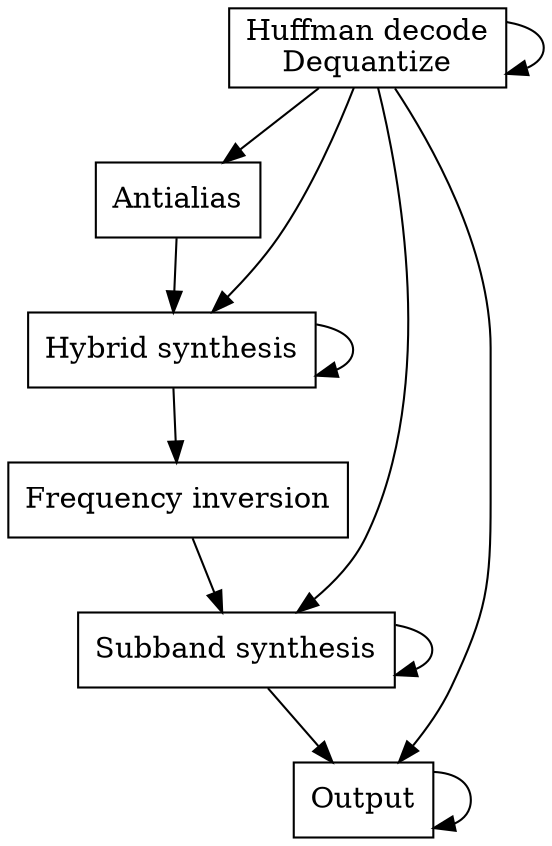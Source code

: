 # CHANGES FROM ORIGINAL:
# In original, the first "antialias" node as merged with the upstream "top of loop".  I separated
# this node so that it didn't look confusing to have one antialias node feeding another.

# also commenting out three lines that will have to be added manually, for the sake of precision

digraph G {
 size="6.5,9";
 "synthetic antialias" [shape=box,label="Antialias"]
 "2. III_hybrid (521-522)"         [shape=box,label="Hybrid synthesis"]
 "4. SubBandSynthesis (532-533)"   [shape=box,label="Subband synthesis"]
 "0. before loop (0-518)" [shape=box,label="Huffman decode\nDequantize"]
 "10.  (562-576)"                  [shape=box,label="Output"]
 "3.  (523-531)"                   [shape=box,label="Frequency inversion"]

 "0. before loop (0-518)" -> "synthetic antialias"
 "synthetic antialias" -> "2. III_hybrid (521-522)"
 "0. before loop (0-518)" -> "2. III_hybrid (521-522)"
 "2. III_hybrid (521-522)" -> "2. III_hybrid (521-522)" 
 "2. III_hybrid (521-522)" -> "3.  (523-531)"
 "3.  (523-531)" -> "4. SubBandSynthesis (532-533)"
 "4. SubBandSynthesis (532-533)" -> "4. SubBandSynthesis (532-533)" 
 "4. SubBandSynthesis (532-533)" -> "10.  (562-576)"
 "0. before loop (0-518)" -> "4. SubBandSynthesis (532-533)"
 "0. before loop (0-518)" -> "10.  (562-576)"                
 "10.  (562-576)" -> "10.  (562-576)" 
 "0. before loop (0-518)" -> "0. before loop (0-518)" 
}
